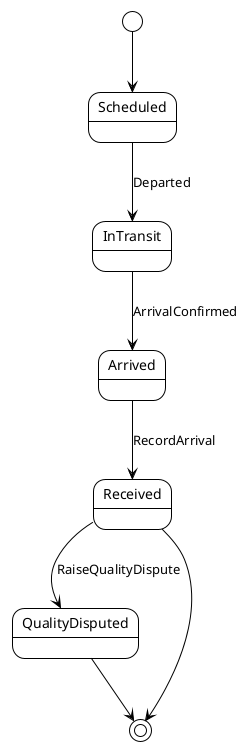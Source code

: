 @startuml ShipmentLifecycle
!theme plain

[*] --> Scheduled
Scheduled --> InTransit : Departed
InTransit --> Arrived : ArrivalConfirmed
Arrived --> Received : RecordArrival
Received --> QualityDisputed : RaiseQualityDispute

Received --> [*]
QualityDisputed --> [*]
@enduml